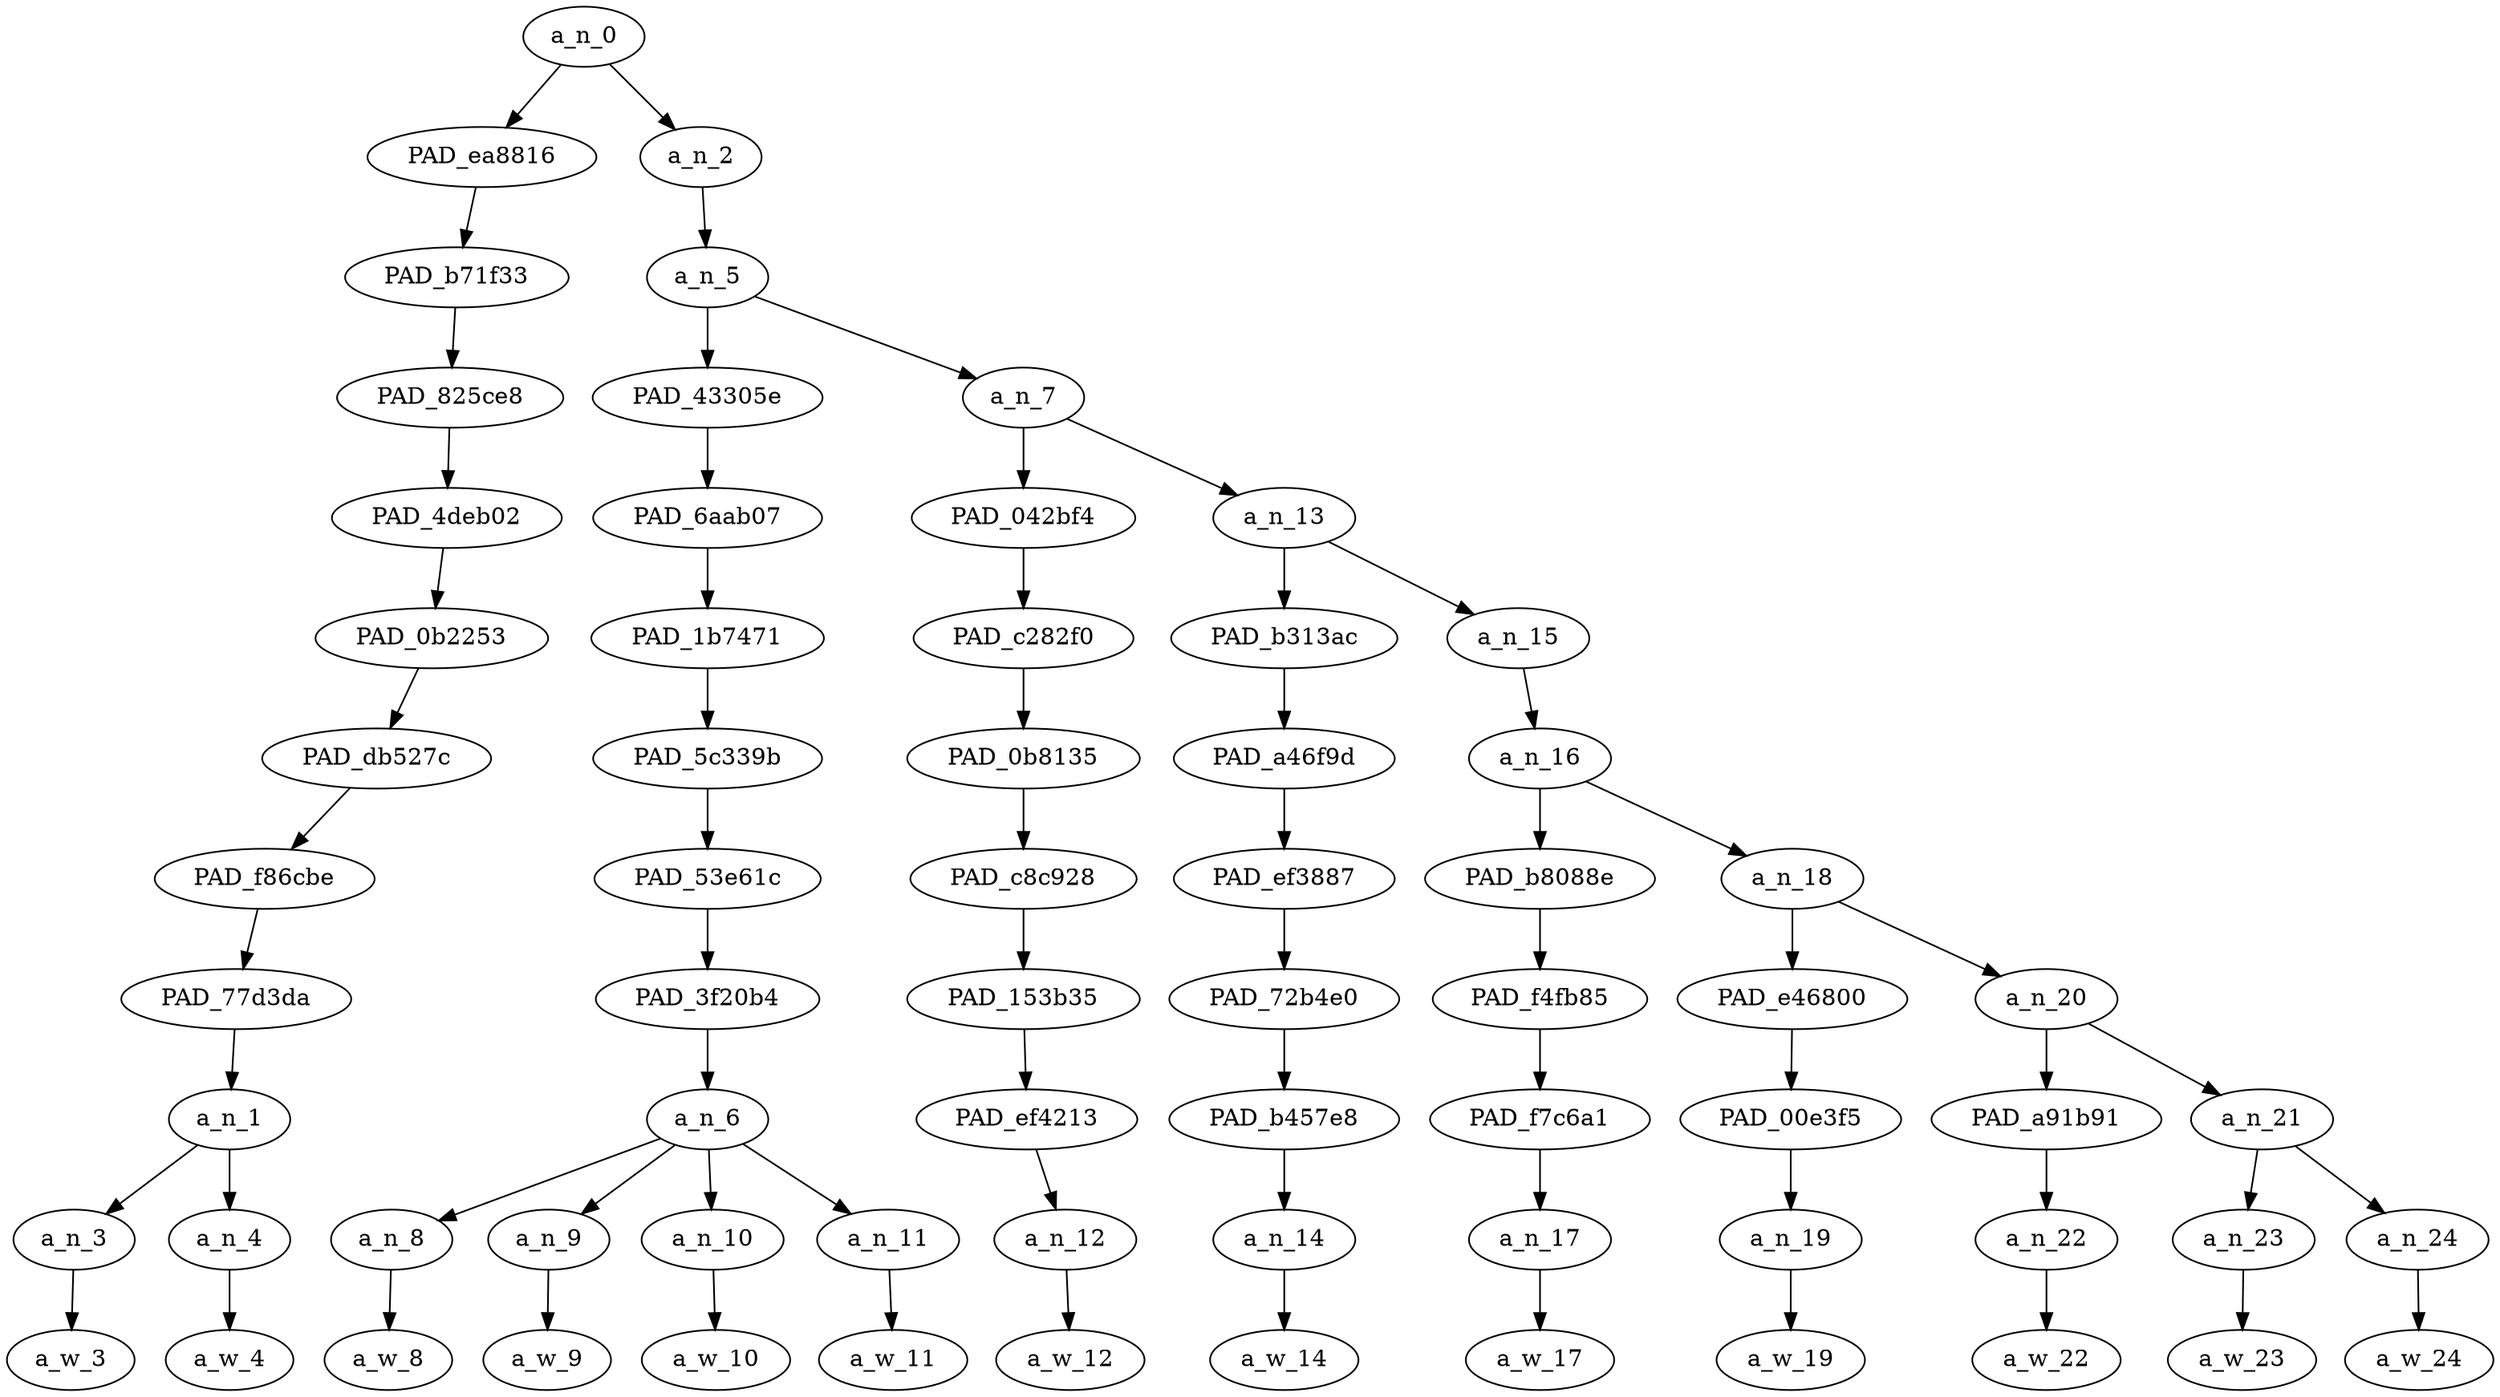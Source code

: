 strict digraph "" {
	a_n_0	[div_dir=-1,
		index=0,
		level=11,
		pos="2.87890625,11!",
		text_span="[0, 1, 2, 3, 4, 5, 6, 7, 8, 9, 10, 11, 12]",
		value=0.99999996];
	PAD_ea8816	[div_dir=-1,
		index=0,
		level=10,
		pos="0.5,10!",
		text_span="[0, 1]",
		value=0.12384494];
	a_n_0 -> PAD_ea8816;
	a_n_2	[div_dir=1,
		index=1,
		level=10,
		pos="5.2578125,10!",
		text_span="[2, 3, 4, 5, 6, 7, 8, 9, 10, 11, 12]",
		value=0.87605676];
	a_n_0 -> a_n_2;
	PAD_b71f33	[div_dir=-1,
		index=0,
		level=9,
		pos="0.5,9!",
		text_span="[0, 1]",
		value=0.12384494];
	PAD_ea8816 -> PAD_b71f33;
	PAD_825ce8	[div_dir=-1,
		index=0,
		level=8,
		pos="0.5,8!",
		text_span="[0, 1]",
		value=0.12384494];
	PAD_b71f33 -> PAD_825ce8;
	PAD_4deb02	[div_dir=-1,
		index=0,
		level=7,
		pos="0.5,7!",
		text_span="[0, 1]",
		value=0.12384494];
	PAD_825ce8 -> PAD_4deb02;
	PAD_0b2253	[div_dir=-1,
		index=0,
		level=6,
		pos="0.5,6!",
		text_span="[0, 1]",
		value=0.12384494];
	PAD_4deb02 -> PAD_0b2253;
	PAD_db527c	[div_dir=-1,
		index=0,
		level=5,
		pos="0.5,5!",
		text_span="[0, 1]",
		value=0.12384494];
	PAD_0b2253 -> PAD_db527c;
	PAD_f86cbe	[div_dir=-1,
		index=0,
		level=4,
		pos="0.5,4!",
		text_span="[0, 1]",
		value=0.12384494];
	PAD_db527c -> PAD_f86cbe;
	PAD_77d3da	[div_dir=-1,
		index=0,
		level=3,
		pos="0.5,3!",
		text_span="[0, 1]",
		value=0.12384494];
	PAD_f86cbe -> PAD_77d3da;
	a_n_1	[div_dir=-1,
		index=0,
		level=2,
		pos="0.5,2!",
		text_span="[0, 1]",
		value=0.12384494];
	PAD_77d3da -> a_n_1;
	a_n_3	[div_dir=-1,
		index=0,
		level=1,
		pos="0.0,1!",
		text_span="[0]",
		value=0.04459862];
	a_n_1 -> a_n_3;
	a_n_4	[div_dir=-1,
		index=1,
		level=1,
		pos="1.0,1!",
		text_span="[1]",
		value=0.07881833];
	a_n_1 -> a_n_4;
	a_w_3	[div_dir=0,
		index=0,
		level=0,
		pos="0,0!",
		text_span="[0]",
		value=no];
	a_n_3 -> a_w_3;
	a_w_4	[div_dir=0,
		index=1,
		level=0,
		pos="1,0!",
		text_span="[1]",
		value=guys];
	a_n_4 -> a_w_4;
	a_n_5	[div_dir=1,
		index=1,
		level=9,
		pos="5.2578125,9!",
		text_span="[2, 3, 4, 5, 6, 7, 8, 9, 10, 11, 12]",
		value=0.87598778];
	a_n_2 -> a_n_5;
	PAD_43305e	[div_dir=-1,
		index=1,
		level=8,
		pos="3.5,8!",
		text_span="[2, 3, 4, 5]",
		value=0.55487132];
	a_n_5 -> PAD_43305e;
	a_n_7	[div_dir=1,
		index=2,
		level=8,
		pos="7.015625,8!",
		text_span="[6, 7, 8, 9, 10, 11, 12]",
		value=0.32104749];
	a_n_5 -> a_n_7;
	PAD_6aab07	[div_dir=-1,
		index=1,
		level=7,
		pos="3.5,7!",
		text_span="[2, 3, 4, 5]",
		value=0.55487132];
	PAD_43305e -> PAD_6aab07;
	PAD_1b7471	[div_dir=-1,
		index=1,
		level=6,
		pos="3.5,6!",
		text_span="[2, 3, 4, 5]",
		value=0.55487132];
	PAD_6aab07 -> PAD_1b7471;
	PAD_5c339b	[div_dir=-1,
		index=1,
		level=5,
		pos="3.5,5!",
		text_span="[2, 3, 4, 5]",
		value=0.55487132];
	PAD_1b7471 -> PAD_5c339b;
	PAD_53e61c	[div_dir=-1,
		index=1,
		level=4,
		pos="3.5,4!",
		text_span="[2, 3, 4, 5]",
		value=0.55487132];
	PAD_5c339b -> PAD_53e61c;
	PAD_3f20b4	[div_dir=-1,
		index=1,
		level=3,
		pos="3.5,3!",
		text_span="[2, 3, 4, 5]",
		value=0.55487132];
	PAD_53e61c -> PAD_3f20b4;
	a_n_6	[div_dir=-1,
		index=1,
		level=2,
		pos="3.5,2!",
		text_span="[2, 3, 4, 5]",
		value=0.55487132];
	PAD_3f20b4 -> a_n_6;
	a_n_8	[div_dir=1,
		index=2,
		level=1,
		pos="2.0,1!",
		text_span="[2]",
		value=0.05225231];
	a_n_6 -> a_n_8;
	a_n_9	[div_dir=1,
		index=3,
		level=1,
		pos="3.0,1!",
		text_span="[3]",
		value=0.07128282];
	a_n_6 -> a_n_9;
	a_n_10	[div_dir=1,
		index=4,
		level=1,
		pos="4.0,1!",
		text_span="[4]",
		value=0.28522717];
	a_n_6 -> a_n_10;
	a_n_11	[div_dir=-1,
		index=5,
		level=1,
		pos="5.0,1!",
		text_span="[5]",
		value=0.14603617];
	a_n_6 -> a_n_11;
	a_w_8	[div_dir=0,
		index=2,
		level=0,
		pos="2,0!",
		text_span="[2]",
		value=this];
	a_n_8 -> a_w_8;
	a_w_9	[div_dir=0,
		index=3,
		level=0,
		pos="3,0!",
		text_span="[3]",
		value=based];
	a_n_9 -> a_w_9;
	a_w_10	[div_dir=0,
		index=4,
		level=0,
		pos="4,0!",
		text_span="[4]",
		value=chinaman];
	a_n_10 -> a_w_10;
	a_w_11	[div_dir=0,
		index=5,
		level=0,
		pos="5,0!",
		text_span="[5]",
		value=billionaire];
	a_n_11 -> a_w_11;
	PAD_042bf4	[div_dir=1,
		index=2,
		level=7,
		pos="6.0,7!",
		text_span="[6]",
		value=0.03680318];
	a_n_7 -> PAD_042bf4;
	a_n_13	[div_dir=1,
		index=3,
		level=7,
		pos="8.03125,7!",
		text_span="[7, 8, 9, 10, 11, 12]",
		value=0.28409342];
	a_n_7 -> a_n_13;
	PAD_c282f0	[div_dir=1,
		index=2,
		level=6,
		pos="6.0,6!",
		text_span="[6]",
		value=0.03680318];
	PAD_042bf4 -> PAD_c282f0;
	PAD_0b8135	[div_dir=1,
		index=2,
		level=5,
		pos="6.0,5!",
		text_span="[6]",
		value=0.03680318];
	PAD_c282f0 -> PAD_0b8135;
	PAD_c8c928	[div_dir=1,
		index=2,
		level=4,
		pos="6.0,4!",
		text_span="[6]",
		value=0.03680318];
	PAD_0b8135 -> PAD_c8c928;
	PAD_153b35	[div_dir=1,
		index=2,
		level=3,
		pos="6.0,3!",
		text_span="[6]",
		value=0.03680318];
	PAD_c8c928 -> PAD_153b35;
	PAD_ef4213	[div_dir=1,
		index=2,
		level=2,
		pos="6.0,2!",
		text_span="[6]",
		value=0.03680318];
	PAD_153b35 -> PAD_ef4213;
	a_n_12	[div_dir=1,
		index=6,
		level=1,
		pos="6.0,1!",
		text_span="[6]",
		value=0.03680318];
	PAD_ef4213 -> a_n_12;
	a_w_12	[div_dir=0,
		index=6,
		level=0,
		pos="6,0!",
		text_span="[6]",
		value=is];
	a_n_12 -> a_w_12;
	PAD_b313ac	[div_dir=1,
		index=3,
		level=6,
		pos="7.0,6!",
		text_span="[7]",
		value=0.03741197];
	a_n_13 -> PAD_b313ac;
	a_n_15	[div_dir=1,
		index=4,
		level=6,
		pos="9.0625,6!",
		text_span="[8, 9, 10, 11, 12]",
		value=0.24652038];
	a_n_13 -> a_n_15;
	PAD_a46f9d	[div_dir=1,
		index=3,
		level=5,
		pos="7.0,5!",
		text_span="[7]",
		value=0.03741197];
	PAD_b313ac -> PAD_a46f9d;
	PAD_ef3887	[div_dir=1,
		index=3,
		level=4,
		pos="7.0,4!",
		text_span="[7]",
		value=0.03741197];
	PAD_a46f9d -> PAD_ef3887;
	PAD_72b4e0	[div_dir=1,
		index=3,
		level=3,
		pos="7.0,3!",
		text_span="[7]",
		value=0.03741197];
	PAD_ef3887 -> PAD_72b4e0;
	PAD_b457e8	[div_dir=1,
		index=3,
		level=2,
		pos="7.0,2!",
		text_span="[7]",
		value=0.03741197];
	PAD_72b4e0 -> PAD_b457e8;
	a_n_14	[div_dir=1,
		index=7,
		level=1,
		pos="7.0,1!",
		text_span="[7]",
		value=0.03741197];
	PAD_b457e8 -> a_n_14;
	a_w_14	[div_dir=0,
		index=7,
		level=0,
		pos="7,0!",
		text_span="[7]",
		value=going];
	a_n_14 -> a_w_14;
	a_n_16	[div_dir=1,
		index=4,
		level=5,
		pos="9.0625,5!",
		text_span="[8, 9, 10, 11, 12]",
		value=0.24640697];
	a_n_15 -> a_n_16;
	PAD_b8088e	[div_dir=1,
		index=4,
		level=4,
		pos="8.0,4!",
		text_span="[8]",
		value=0.02747305];
	a_n_16 -> PAD_b8088e;
	a_n_18	[div_dir=1,
		index=5,
		level=4,
		pos="10.125,4!",
		text_span="[9, 10, 11, 12]",
		value=0.21882051];
	a_n_16 -> a_n_18;
	PAD_f4fb85	[div_dir=1,
		index=4,
		level=3,
		pos="8.0,3!",
		text_span="[8]",
		value=0.02747305];
	PAD_b8088e -> PAD_f4fb85;
	PAD_f7c6a1	[div_dir=1,
		index=4,
		level=2,
		pos="8.0,2!",
		text_span="[8]",
		value=0.02747305];
	PAD_f4fb85 -> PAD_f7c6a1;
	a_n_17	[div_dir=1,
		index=8,
		level=1,
		pos="8.0,1!",
		text_span="[8]",
		value=0.02747305];
	PAD_f7c6a1 -> a_n_17;
	a_w_17	[div_dir=0,
		index=8,
		level=0,
		pos="8,0!",
		text_span="[8]",
		value=to];
	a_n_17 -> a_w_17;
	PAD_e46800	[div_dir=1,
		index=5,
		level=3,
		pos="9.0,3!",
		text_span="[9]",
		value=0.04163096];
	a_n_18 -> PAD_e46800;
	a_n_20	[div_dir=1,
		index=6,
		level=3,
		pos="11.25,3!",
		text_span="[10, 11, 12]",
		value=0.17710700];
	a_n_18 -> a_n_20;
	PAD_00e3f5	[div_dir=1,
		index=5,
		level=2,
		pos="9.0,2!",
		text_span="[9]",
		value=0.04163096];
	PAD_e46800 -> PAD_00e3f5;
	a_n_19	[div_dir=1,
		index=9,
		level=1,
		pos="9.0,1!",
		text_span="[9]",
		value=0.04163096];
	PAD_00e3f5 -> a_n_19;
	a_w_19	[div_dir=0,
		index=9,
		level=0,
		pos="9,0!",
		text_span="[9]",
		value=make];
	a_n_19 -> a_w_19;
	PAD_a91b91	[div_dir=1,
		index=7,
		level=2,
		pos="12.0,2!",
		text_span="[12]",
		value=0.04139756];
	a_n_20 -> PAD_a91b91;
	a_n_21	[div_dir=-1,
		index=6,
		level=2,
		pos="10.5,2!",
		text_span="[10, 11]",
		value=0.13570892];
	a_n_20 -> a_n_21;
	a_n_22	[div_dir=1,
		index=12,
		level=1,
		pos="12.0,1!",
		text_span="[12]",
		value=0.04139756];
	PAD_a91b91 -> a_n_22;
	a_w_22	[div_dir=0,
		index=12,
		level=0,
		pos="12,0!",
		text_span="[12]",
		value=again];
	a_n_22 -> a_w_22;
	a_n_23	[div_dir=-1,
		index=10,
		level=1,
		pos="10.0,1!",
		text_span="[10]",
		value=0.07693763];
	a_n_21 -> a_n_23;
	a_n_24	[div_dir=1,
		index=11,
		level=1,
		pos="11.0,1!",
		text_span="[11]",
		value=0.05866297];
	a_n_21 -> a_n_24;
	a_w_23	[div_dir=0,
		index=10,
		level=0,
		pos="10,0!",
		text_span="[10]",
		value=america];
	a_n_23 -> a_w_23;
	a_w_24	[div_dir=0,
		index=11,
		level=0,
		pos="11,0!",
		text_span="[11]",
		value=great];
	a_n_24 -> a_w_24;
}
